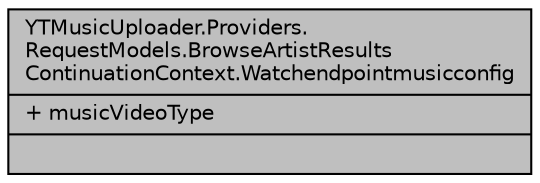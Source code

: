 digraph "YTMusicUploader.Providers.RequestModels.BrowseArtistResultsContinuationContext.Watchendpointmusicconfig"
{
 // LATEX_PDF_SIZE
  edge [fontname="Helvetica",fontsize="10",labelfontname="Helvetica",labelfontsize="10"];
  node [fontname="Helvetica",fontsize="10",shape=record];
  Node1 [label="{YTMusicUploader.Providers.\lRequestModels.BrowseArtistResults\lContinuationContext.Watchendpointmusicconfig\n|+ musicVideoType\l|}",height=0.2,width=0.4,color="black", fillcolor="grey75", style="filled", fontcolor="black",tooltip=" "];
}

